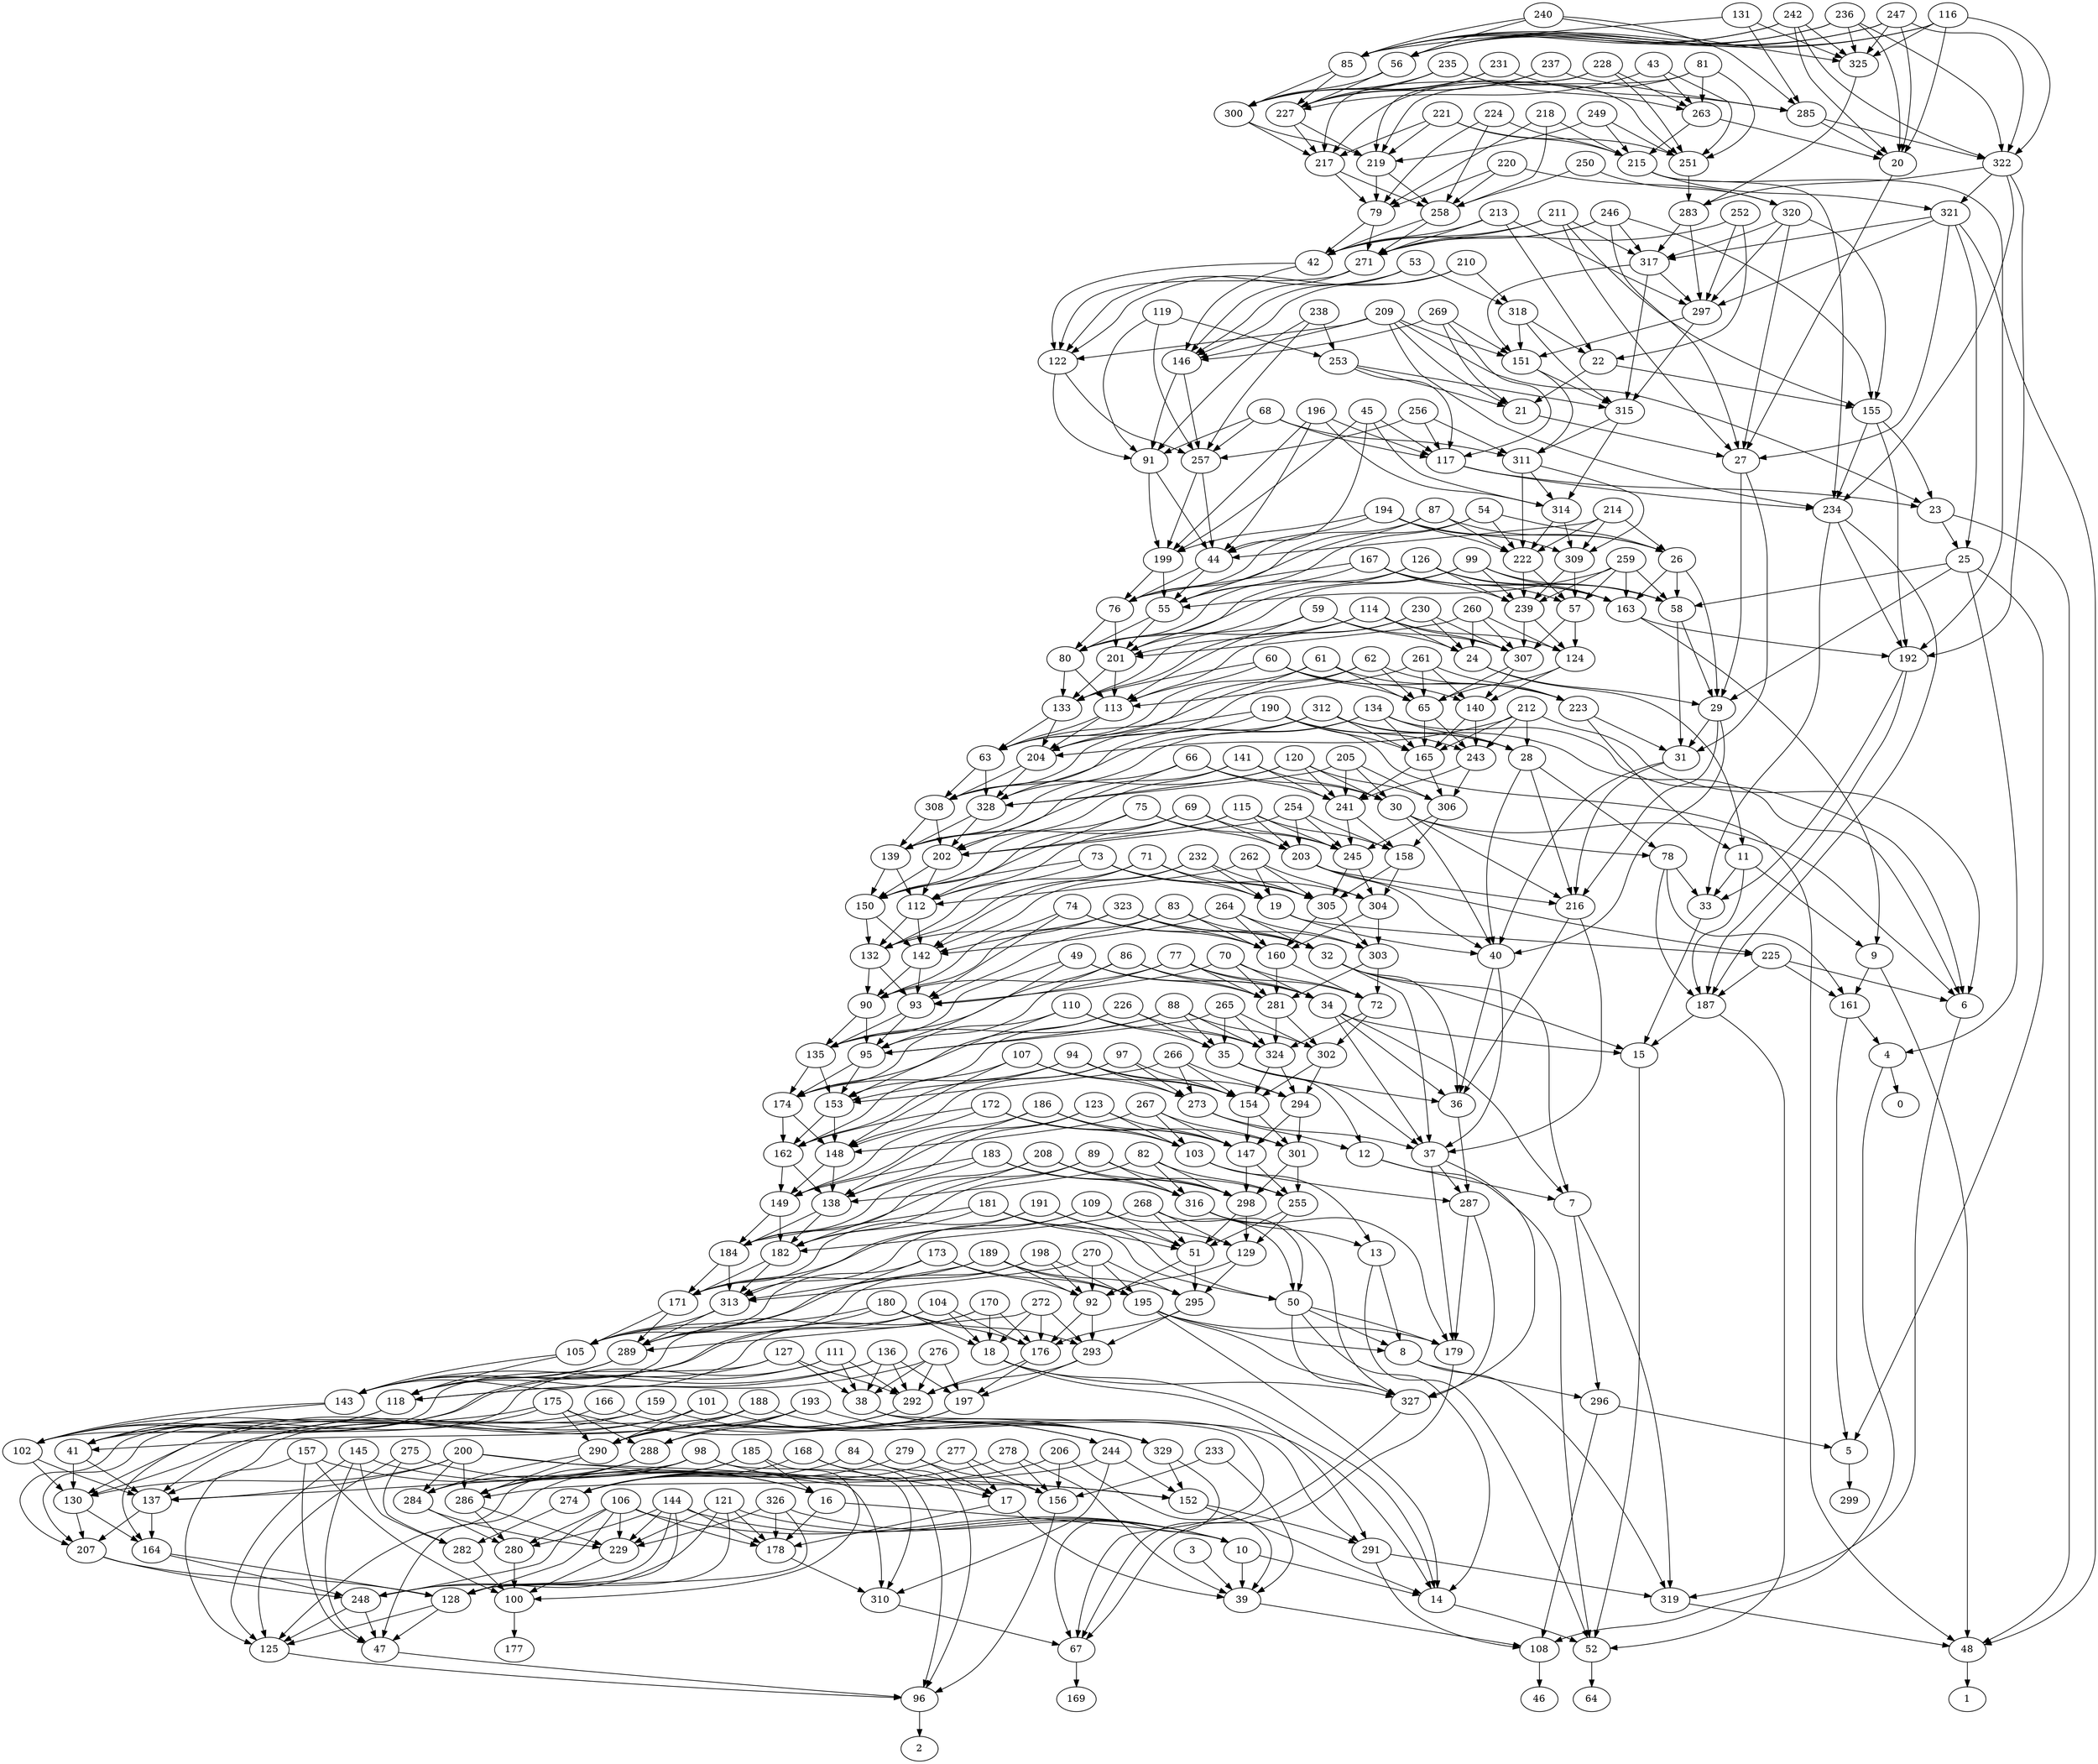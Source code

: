 digraph G {
    47 -> 96;
    125 -> 96;
    156 -> 96;
    168 -> 96;
    84 -> 96;
    248 -> 47;
    157 -> 47;
    128 -> 47;
    145 -> 47;
    185 -> 47;
    164 -> 248;
    144 -> 248;
    207 -> 248;
    121 -> 248;
    106 -> 248;
    137 -> 164;
    130 -> 164;
    159 -> 164;
    102 -> 130;
    188 -> 130;
    41 -> 130;
    200 -> 130;
    101 -> 130;
    143 -> 102;
    127 -> 102;
    118 -> 102;
    175 -> 102;
    111 -> 102;
    105 -> 143;
    104 -> 143;
    289 -> 143;
    136 -> 143;
    170 -> 143;
    171 -> 105;
    173 -> 105;
    313 -> 105;
    180 -> 105;
    198 -> 105;
    184 -> 171;
    109 -> 171;
    182 -> 171;
    189 -> 171;
    191 -> 171;
    149 -> 184;
    89 -> 184;
    138 -> 184;
    181 -> 184;
    208 -> 184;
    162 -> 149;
    186 -> 149;
    148 -> 149;
    183 -> 149;
    123 -> 149;
    174 -> 162;
    107 -> 162;
    153 -> 162;
    172 -> 162;
    97 -> 162;
    135 -> 174;
    226 -> 174;
    95 -> 174;
    94 -> 174;
    110 -> 174;
    90 -> 135;
    49 -> 135;
    93 -> 135;
    88 -> 135;
    86 -> 135;
    132 -> 90;
    83 -> 90;
    142 -> 90;
    77 -> 90;
    74 -> 90;
    150 -> 132;
    232 -> 132;
    112 -> 132;
    323 -> 132;
    71 -> 132;
    139 -> 150;
    75 -> 150;
    202 -> 150;
    73 -> 150;
    69 -> 150;
    308 -> 139;
    141 -> 139;
    328 -> 139;
    115 -> 139;
    66 -> 139;
    63 -> 308;
    312 -> 308;
    204 -> 308;
    120 -> 308;
    134 -> 308;
    133 -> 63;
    62 -> 63;
    113 -> 63;
    190 -> 63;
    61 -> 63;
    80 -> 133;
    59 -> 133;
    201 -> 133;
    60 -> 133;
    230 -> 133;
    76 -> 80;
    99 -> 80;
    55 -> 80;
    114 -> 80;
    126 -> 80;
    199 -> 76;
    87 -> 76;
    44 -> 76;
    167 -> 76;
    54 -> 76;
    91 -> 199;
    196 -> 199;
    257 -> 199;
    194 -> 199;
    45 -> 199;
    122 -> 91;
    238 -> 91;
    146 -> 91;
    68 -> 91;
    119 -> 91;
    42 -> 122;
    53 -> 122;
    271 -> 122;
    209 -> 122;
    210 -> 122;
    79 -> 42;
    211 -> 42;
    258 -> 42;
    213 -> 42;
    246 -> 42;
    217 -> 79;
    218 -> 79;
    219 -> 79;
    220 -> 79;
    224 -> 79;
    300 -> 217;
    81 -> 217;
    227 -> 217;
    221 -> 217;
    228 -> 217;
    56 -> 300;
    231 -> 300;
    85 -> 300;
    235 -> 300;
    237 -> 300;
    116 -> 56;
    240 -> 56;
    242 -> 56;
    236 -> 56;
    247 -> 56;
    240 -> 85;
    131 -> 85;
    116 -> 85;
    242 -> 85;
    236 -> 85;
    247 -> 85;
    235 -> 227;
    56 -> 227;
    43 -> 227;
    231 -> 227;
    85 -> 227;
    237 -> 227;
    221 -> 219;
    300 -> 219;
    249 -> 219;
    81 -> 219;
    227 -> 219;
    228 -> 219;
    220 -> 258;
    217 -> 258;
    250 -> 258;
    218 -> 258;
    219 -> 258;
    224 -> 258;
    213 -> 271;
    79 -> 271;
    252 -> 271;
    211 -> 271;
    258 -> 271;
    246 -> 271;
    209 -> 146;
    42 -> 146;
    269 -> 146;
    53 -> 146;
    271 -> 146;
    210 -> 146;
    68 -> 257;
    122 -> 257;
    256 -> 257;
    238 -> 257;
    146 -> 257;
    119 -> 257;
    194 -> 44;
    91 -> 44;
    214 -> 44;
    196 -> 44;
    257 -> 44;
    45 -> 44;
    167 -> 55;
    199 -> 55;
    259 -> 55;
    87 -> 55;
    44 -> 55;
    54 -> 55;
    114 -> 201;
    76 -> 201;
    260 -> 201;
    99 -> 201;
    55 -> 201;
    126 -> 201;
    60 -> 113;
    80 -> 113;
    261 -> 113;
    59 -> 113;
    201 -> 113;
    230 -> 113;
    190 -> 204;
    133 -> 204;
    212 -> 204;
    62 -> 204;
    113 -> 204;
    61 -> 204;
    120 -> 328;
    63 -> 328;
    205 -> 328;
    312 -> 328;
    204 -> 328;
    134 -> 328;
    115 -> 202;
    308 -> 202;
    254 -> 202;
    141 -> 202;
    328 -> 202;
    66 -> 202;
    73 -> 112;
    139 -> 112;
    262 -> 112;
    75 -> 112;
    202 -> 112;
    69 -> 112;
    323 -> 142;
    150 -> 142;
    264 -> 142;
    232 -> 142;
    112 -> 142;
    71 -> 142;
    77 -> 93;
    132 -> 93;
    70 -> 93;
    83 -> 93;
    142 -> 93;
    74 -> 93;
    88 -> 95;
    90 -> 95;
    265 -> 95;
    49 -> 95;
    93 -> 95;
    86 -> 95;
    94 -> 153;
    135 -> 153;
    266 -> 153;
    226 -> 153;
    95 -> 153;
    110 -> 153;
    172 -> 148;
    174 -> 148;
    267 -> 148;
    107 -> 148;
    153 -> 148;
    97 -> 148;
    183 -> 138;
    162 -> 138;
    82 -> 138;
    186 -> 138;
    148 -> 138;
    123 -> 138;
    181 -> 182;
    149 -> 182;
    268 -> 182;
    89 -> 182;
    138 -> 182;
    208 -> 182;
    189 -> 313;
    184 -> 313;
    270 -> 313;
    109 -> 313;
    182 -> 313;
    191 -> 313;
    180 -> 289;
    171 -> 289;
    272 -> 289;
    173 -> 289;
    313 -> 289;
    198 -> 289;
    136 -> 118;
    105 -> 118;
    276 -> 118;
    104 -> 118;
    289 -> 118;
    170 -> 118;
    175 -> 41;
    143 -> 41;
    193 -> 41;
    127 -> 41;
    118 -> 41;
    111 -> 41;
    200 -> 137;
    102 -> 137;
    98 -> 137;
    188 -> 137;
    41 -> 137;
    101 -> 137;
    130 -> 207;
    137 -> 207;
    159 -> 207;
    166 -> 207;
    121 -> 128;
    164 -> 128;
    326 -> 128;
    144 -> 128;
    207 -> 128;
    106 -> 128;
    145 -> 125;
    248 -> 125;
    275 -> 125;
    157 -> 125;
    128 -> 125;
    185 -> 125;
    206 -> 156;
    233 -> 156;
    277 -> 156;
    278 -> 156;
    279 -> 156;
    280 -> 100;
    282 -> 100;
    157 -> 100;
    185 -> 100;
    229 -> 100;
    284 -> 280;
    286 -> 280;
    144 -> 280;
    106 -> 280;
    288 -> 284;
    290 -> 284;
    98 -> 284;
    200 -> 284;
    197 -> 288;
    292 -> 288;
    193 -> 288;
    175 -> 288;
    293 -> 197;
    176 -> 197;
    276 -> 197;
    136 -> 197;
    295 -> 293;
    92 -> 293;
    272 -> 293;
    180 -> 293;
    129 -> 295;
    51 -> 295;
    270 -> 295;
    189 -> 295;
    255 -> 129;
    298 -> 129;
    268 -> 129;
    181 -> 129;
    301 -> 255;
    147 -> 255;
    82 -> 255;
    183 -> 255;
    294 -> 301;
    154 -> 301;
    267 -> 301;
    172 -> 301;
    302 -> 294;
    324 -> 294;
    266 -> 294;
    94 -> 294;
    72 -> 302;
    281 -> 302;
    265 -> 302;
    88 -> 302;
    303 -> 72;
    160 -> 72;
    70 -> 72;
    77 -> 72;
    304 -> 303;
    305 -> 303;
    264 -> 303;
    323 -> 303;
    158 -> 304;
    245 -> 304;
    262 -> 304;
    73 -> 304;
    306 -> 158;
    241 -> 158;
    254 -> 158;
    115 -> 158;
    243 -> 306;
    165 -> 306;
    205 -> 306;
    120 -> 306;
    140 -> 243;
    65 -> 243;
    212 -> 243;
    190 -> 243;
    124 -> 140;
    307 -> 140;
    261 -> 140;
    60 -> 140;
    57 -> 124;
    239 -> 124;
    260 -> 124;
    114 -> 124;
    309 -> 57;
    222 -> 57;
    259 -> 57;
    167 -> 57;
    311 -> 309;
    314 -> 309;
    214 -> 309;
    194 -> 309;
    315 -> 314;
    311 -> 314;
    196 -> 314;
    45 -> 314;
    151 -> 311;
    315 -> 311;
    256 -> 311;
    68 -> 311;
    317 -> 315;
    297 -> 315;
    151 -> 315;
    318 -> 315;
    253 -> 315;
    297 -> 151;
    269 -> 151;
    209 -> 151;
    317 -> 151;
    318 -> 151;
    320 -> 297;
    321 -> 297;
    283 -> 297;
    317 -> 297;
    252 -> 297;
    213 -> 297;
    246 -> 317;
    211 -> 317;
    321 -> 317;
    320 -> 317;
    283 -> 317;
    322 -> 321;
    215 -> 321;
    116 -> 322;
    236 -> 322;
    242 -> 322;
    247 -> 322;
    285 -> 322;
    231 -> 285;
    237 -> 285;
    131 -> 285;
    240 -> 285;
    218 -> 215;
    224 -> 215;
    249 -> 215;
    221 -> 215;
    263 -> 215;
    81 -> 263;
    228 -> 263;
    43 -> 263;
    235 -> 263;
    251 -> 283;
    322 -> 283;
    325 -> 283;
    249 -> 251;
    221 -> 251;
    228 -> 251;
    81 -> 251;
    43 -> 251;
    235 -> 251;
    131 -> 325;
    240 -> 325;
    236 -> 325;
    116 -> 325;
    242 -> 325;
    247 -> 325;
    250 -> 320;
    220 -> 320;
    53 -> 318;
    210 -> 318;
    238 -> 253;
    119 -> 253;
    87 -> 222;
    54 -> 222;
    311 -> 222;
    314 -> 222;
    214 -> 222;
    194 -> 222;
    99 -> 239;
    126 -> 239;
    309 -> 239;
    222 -> 239;
    259 -> 239;
    167 -> 239;
    59 -> 307;
    230 -> 307;
    57 -> 307;
    239 -> 307;
    260 -> 307;
    114 -> 307;
    62 -> 65;
    61 -> 65;
    124 -> 65;
    307 -> 65;
    261 -> 65;
    60 -> 65;
    312 -> 165;
    134 -> 165;
    140 -> 165;
    65 -> 165;
    212 -> 165;
    190 -> 165;
    141 -> 241;
    66 -> 241;
    243 -> 241;
    165 -> 241;
    205 -> 241;
    120 -> 241;
    75 -> 245;
    69 -> 245;
    306 -> 245;
    241 -> 245;
    254 -> 245;
    115 -> 245;
    232 -> 305;
    71 -> 305;
    158 -> 305;
    245 -> 305;
    262 -> 305;
    73 -> 305;
    83 -> 160;
    74 -> 160;
    304 -> 160;
    305 -> 160;
    264 -> 160;
    323 -> 160;
    49 -> 281;
    86 -> 281;
    303 -> 281;
    160 -> 281;
    70 -> 281;
    77 -> 281;
    226 -> 324;
    110 -> 324;
    72 -> 324;
    281 -> 324;
    265 -> 324;
    88 -> 324;
    107 -> 154;
    97 -> 154;
    302 -> 154;
    324 -> 154;
    266 -> 154;
    94 -> 154;
    186 -> 147;
    123 -> 147;
    294 -> 147;
    154 -> 147;
    267 -> 147;
    172 -> 147;
    89 -> 298;
    208 -> 298;
    301 -> 298;
    147 -> 298;
    82 -> 298;
    183 -> 298;
    109 -> 51;
    191 -> 51;
    255 -> 51;
    298 -> 51;
    268 -> 51;
    181 -> 51;
    173 -> 92;
    198 -> 92;
    129 -> 92;
    51 -> 92;
    270 -> 92;
    189 -> 92;
    104 -> 176;
    170 -> 176;
    295 -> 176;
    92 -> 176;
    272 -> 176;
    180 -> 176;
    127 -> 292;
    111 -> 292;
    293 -> 292;
    176 -> 292;
    276 -> 292;
    136 -> 292;
    188 -> 290;
    101 -> 290;
    197 -> 290;
    292 -> 290;
    193 -> 290;
    175 -> 290;
    288 -> 286;
    244 -> 286;
    98 -> 286;
    200 -> 286;
    290 -> 286;
    166 -> 244;
    159 -> 244;
    326 -> 229;
    121 -> 229;
    284 -> 229;
    286 -> 229;
    144 -> 229;
    106 -> 229;
    274 -> 282;
    275 -> 282;
    145 -> 282;
    206 -> 274;
    278 -> 274;
    279 -> 274;
    277 -> 274;
    168 -> 274;
    84 -> 274;
    179 -> 67;
    327 -> 67;
    310 -> 67;
    329 -> 67;
    38 -> 67;
    287 -> 179;
    195 -> 179;
    50 -> 179;
    37 -> 179;
    316 -> 179;
    37 -> 287;
    36 -> 287;
    103 -> 287;
    216 -> 36;
    40 -> 36;
    35 -> 36;
    34 -> 36;
    32 -> 36;
    31 -> 216;
    30 -> 216;
    203 -> 216;
    29 -> 216;
    28 -> 216;
    58 -> 31;
    27 -> 31;
    29 -> 31;
    223 -> 31;
    26 -> 29;
    25 -> 29;
    58 -> 29;
    24 -> 29;
    27 -> 29;
    99 -> 58;
    126 -> 58;
    259 -> 58;
    167 -> 58;
    26 -> 58;
    25 -> 58;
    23 -> 25;
    321 -> 25;
    209 -> 23;
    117 -> 23;
    155 -> 23;
    211 -> 155;
    246 -> 155;
    22 -> 155;
    320 -> 155;
    252 -> 22;
    213 -> 22;
    318 -> 22;
    196 -> 117;
    45 -> 117;
    256 -> 117;
    68 -> 117;
    269 -> 117;
    253 -> 117;
    87 -> 26;
    54 -> 26;
    214 -> 26;
    194 -> 26;
    21 -> 27;
    211 -> 27;
    246 -> 27;
    320 -> 27;
    321 -> 27;
    20 -> 27;
    269 -> 21;
    209 -> 21;
    253 -> 21;
    22 -> 21;
    263 -> 20;
    285 -> 20;
    116 -> 20;
    236 -> 20;
    242 -> 20;
    247 -> 20;
    59 -> 24;
    230 -> 24;
    260 -> 24;
    114 -> 24;
    62 -> 223;
    61 -> 223;
    261 -> 223;
    60 -> 223;
    141 -> 30;
    66 -> 30;
    205 -> 30;
    120 -> 30;
    312 -> 28;
    134 -> 28;
    212 -> 28;
    190 -> 28;
    75 -> 203;
    69 -> 203;
    254 -> 203;
    115 -> 203;
    19 -> 40;
    29 -> 40;
    203 -> 40;
    31 -> 40;
    30 -> 40;
    28 -> 40;
    232 -> 19;
    71 -> 19;
    262 -> 19;
    73 -> 19;
    49 -> 34;
    86 -> 34;
    70 -> 34;
    77 -> 34;
    83 -> 32;
    74 -> 32;
    264 -> 32;
    323 -> 32;
    226 -> 35;
    110 -> 35;
    265 -> 35;
    88 -> 35;
    216 -> 37;
    273 -> 37;
    35 -> 37;
    40 -> 37;
    34 -> 37;
    32 -> 37;
    107 -> 273;
    97 -> 273;
    266 -> 273;
    94 -> 273;
    186 -> 103;
    123 -> 103;
    267 -> 103;
    172 -> 103;
    89 -> 316;
    208 -> 316;
    82 -> 316;
    183 -> 316;
    173 -> 195;
    198 -> 195;
    270 -> 195;
    189 -> 195;
    109 -> 50;
    191 -> 50;
    268 -> 50;
    181 -> 50;
    18 -> 327;
    37 -> 327;
    195 -> 327;
    287 -> 327;
    50 -> 327;
    316 -> 327;
    104 -> 18;
    170 -> 18;
    272 -> 18;
    180 -> 18;
    178 -> 310;
    98 -> 310;
    200 -> 310;
    244 -> 310;
    17 -> 178;
    16 -> 178;
    326 -> 178;
    121 -> 178;
    144 -> 178;
    106 -> 178;
    275 -> 16;
    145 -> 16;
    157 -> 16;
    185 -> 16;
    277 -> 17;
    279 -> 17;
    168 -> 17;
    84 -> 17;
    188 -> 329;
    101 -> 329;
    193 -> 329;
    175 -> 329;
    127 -> 38;
    111 -> 38;
    276 -> 38;
    136 -> 38;
    15 -> 52;
    14 -> 52;
    13 -> 52;
    187 -> 52;
    12 -> 52;
    33 -> 15;
    187 -> 15;
    34 -> 15;
    32 -> 15;
    234 -> 33;
    192 -> 33;
    78 -> 33;
    11 -> 33;
    215 -> 192;
    155 -> 192;
    234 -> 192;
    322 -> 192;
    163 -> 192;
    209 -> 234;
    117 -> 234;
    155 -> 234;
    322 -> 234;
    215 -> 234;
    99 -> 163;
    126 -> 163;
    259 -> 163;
    167 -> 163;
    26 -> 163;
    24 -> 11;
    223 -> 11;
    30 -> 78;
    28 -> 78;
    192 -> 187;
    225 -> 187;
    78 -> 187;
    234 -> 187;
    11 -> 187;
    19 -> 225;
    203 -> 225;
    10 -> 14;
    152 -> 14;
    18 -> 14;
    38 -> 14;
    50 -> 14;
    195 -> 14;
    98 -> 152;
    200 -> 152;
    244 -> 152;
    329 -> 152;
    326 -> 10;
    121 -> 10;
    144 -> 10;
    106 -> 10;
    16 -> 10;
    316 -> 13;
    103 -> 13;
    273 -> 12;
    35 -> 12;
    190 -> 48;
    319 -> 48;
    9 -> 48;
    321 -> 48;
    23 -> 48;
    291 -> 319;
    8 -> 319;
    7 -> 319;
    6 -> 319;
    12 -> 7;
    34 -> 7;
    32 -> 7;
    13 -> 8;
    195 -> 8;
    50 -> 8;
    152 -> 291;
    38 -> 291;
    18 -> 291;
    312 -> 6;
    134 -> 6;
    212 -> 6;
    30 -> 6;
    225 -> 6;
    11 -> 9;
    163 -> 9;
    296 -> 5;
    161 -> 5;
    25 -> 5;
    7 -> 296;
    8 -> 296;
    9 -> 161;
    225 -> 161;
    78 -> 161;
    25 -> 4;
    161 -> 4;
    4 -> 108;
    296 -> 108;
    291 -> 108;
    39 -> 108;
    3 -> 39;
    233 -> 39;
    206 -> 39;
    278 -> 39;
    10 -> 39;
    17 -> 39;
    96 -> 2;
    100 -> 177;
    67 -> 169;
    52 -> 64;
    48 -> 1;
    5 -> 299;
    4 -> 0;
    108 -> 46;
}
